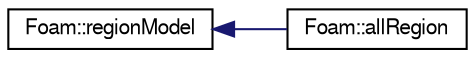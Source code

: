 digraph "Graphical Class Hierarchy"
{
  edge [fontname="FreeSans",fontsize="10",labelfontname="FreeSans",labelfontsize="10"];
  node [fontname="FreeSans",fontsize="10",shape=record];
  rankdir="LR";
  Node1 [label="Foam::regionModel",height=0.2,width=0.4,color="black", fillcolor="white", style="filled",URL="$classFoam_1_1regionModel.html"];
  Node1 -> Node2 [dir="back",color="midnightblue",fontsize="10",style="solid",fontname="FreeSans"];
  Node2 [label="Foam::allRegion",height=0.2,width=0.4,color="black", fillcolor="white", style="filled",URL="$classFoam_1_1allRegion.html"];
}
